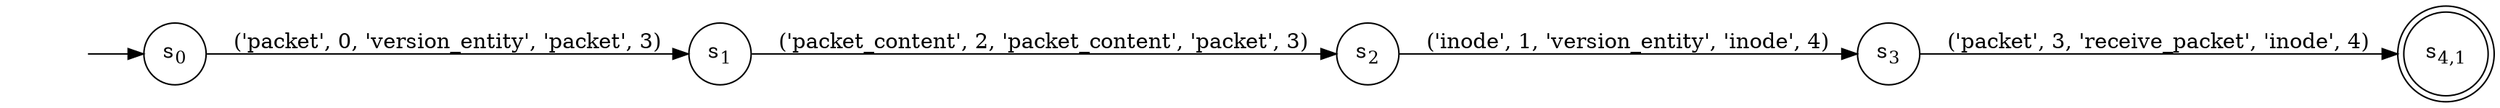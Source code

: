digraph DFA {
    rankdir = LR;
    I [style = invis];
    I -> S0;
    S0 [label = <s<sub>0</sub>>, shape = circle];
    S1 [label = <s<sub>1</sub>>, shape = circle];
    S2 [label = <s<sub>2</sub>>, shape = circle];
    S3 [label = <s<sub>3</sub>>, shape = circle];
    S4 [label = <s<sub>4,1</sub>>, shape = circle, peripheries = 2];
    S3 -> S4 [label = "('packet', 3, 'receive_packet', 'inode', 4)"];
    S2 -> S3 [label = "('inode', 1, 'version_entity', 'inode', 4)"];
    S1 -> S2 [label = "('packet_content', 2, 'packet_content', 'packet', 3)"];
    S0 -> S1 [label = "('packet', 0, 'version_entity', 'packet', 3)"];
}
